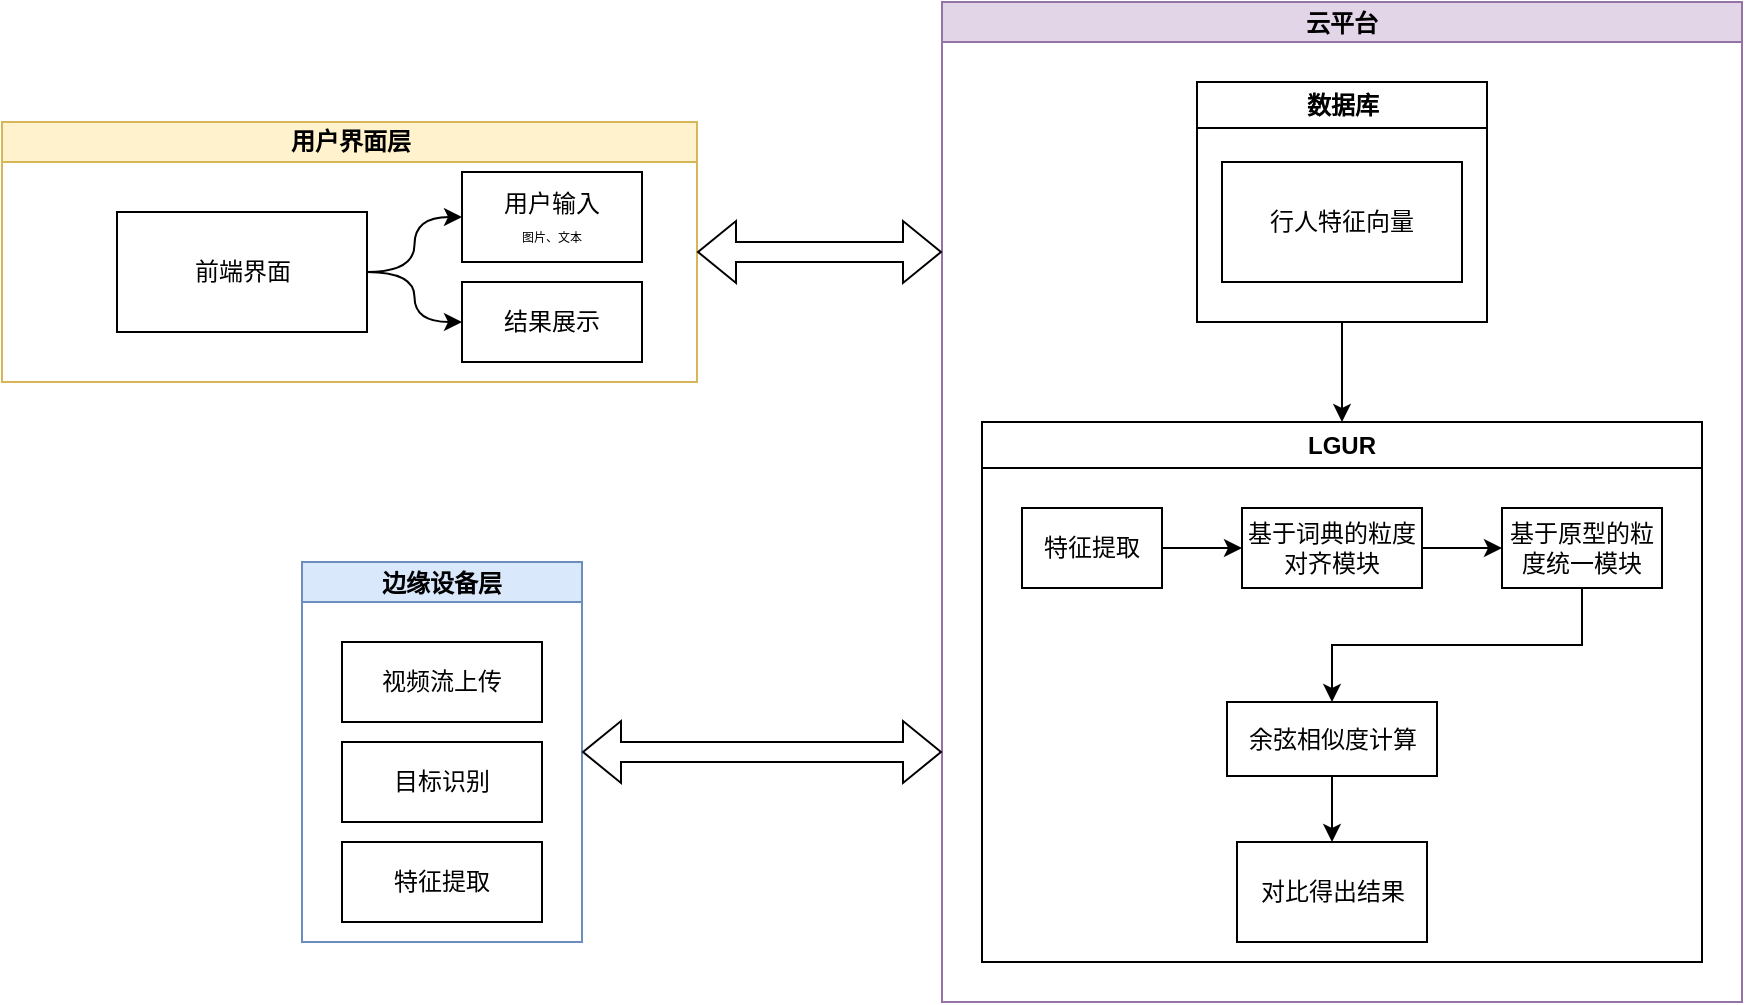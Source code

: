 <mxfile version="24.8.6">
  <diagram id="prtHgNgQTEPvFCAcTncT" name="Page-1">
    <mxGraphModel dx="922" dy="697" grid="1" gridSize="10" guides="1" tooltips="1" connect="1" arrows="1" fold="1" page="1" pageScale="1" pageWidth="827" pageHeight="1169" math="0" shadow="0">
      <root>
        <mxCell id="0" />
        <mxCell id="1" parent="0" />
        <mxCell id="dNxyNK7c78bLwvsdeMH5-11" value="用户界面层" style="swimlane;html=1;startSize=20;horizontal=1;containerType=tree;glass=0;fillColor=#fff2cc;strokeColor=#d6b656;" parent="1" vertex="1">
          <mxGeometry x="20" y="100" width="347.5" height="130" as="geometry" />
        </mxCell>
        <mxCell id="XJMQIK7YwNs6-fbvPwkj-11" value="前端界面" style="rounded=0;whiteSpace=wrap;html=1;" parent="dNxyNK7c78bLwvsdeMH5-11" vertex="1">
          <mxGeometry x="57.5" y="45" width="125" height="60" as="geometry" />
        </mxCell>
        <mxCell id="XJMQIK7YwNs6-fbvPwkj-80" style="edgeStyle=orthogonalEdgeStyle;rounded=0;orthogonalLoop=1;jettySize=auto;html=1;exitX=1;exitY=0.5;exitDx=0;exitDy=0;entryX=0;entryY=0.5;entryDx=0;entryDy=0;curved=1;" parent="dNxyNK7c78bLwvsdeMH5-11" source="XJMQIK7YwNs6-fbvPwkj-11" target="XJMQIK7YwNs6-fbvPwkj-81" edge="1">
          <mxGeometry relative="1" as="geometry">
            <mxPoint x="180" y="145" as="sourcePoint" />
          </mxGeometry>
        </mxCell>
        <mxCell id="XJMQIK7YwNs6-fbvPwkj-81" value="用户输入&lt;div&gt;&lt;font style=&quot;font-size: 6px;&quot;&gt;图片、文本&lt;/font&gt;&lt;/div&gt;" style="rounded=0;whiteSpace=wrap;html=1;" parent="dNxyNK7c78bLwvsdeMH5-11" vertex="1">
          <mxGeometry x="230" y="25" width="90" height="45" as="geometry" />
        </mxCell>
        <mxCell id="XJMQIK7YwNs6-fbvPwkj-82" style="edgeStyle=orthogonalEdgeStyle;rounded=0;orthogonalLoop=1;jettySize=auto;html=1;exitX=1;exitY=0.5;exitDx=0;exitDy=0;entryX=0;entryY=0.5;entryDx=0;entryDy=0;curved=1;" parent="dNxyNK7c78bLwvsdeMH5-11" source="XJMQIK7YwNs6-fbvPwkj-11" target="XJMQIK7YwNs6-fbvPwkj-83" edge="1">
          <mxGeometry relative="1" as="geometry">
            <mxPoint x="180" y="145" as="sourcePoint" />
          </mxGeometry>
        </mxCell>
        <mxCell id="XJMQIK7YwNs6-fbvPwkj-83" value="结果展示" style="rounded=0;whiteSpace=wrap;html=1;" parent="dNxyNK7c78bLwvsdeMH5-11" vertex="1">
          <mxGeometry x="230" y="80" width="90" height="40" as="geometry" />
        </mxCell>
        <mxCell id="XJMQIK7YwNs6-fbvPwkj-16" value="边缘设备层" style="swimlane;startSize=20;horizontal=1;childLayout=treeLayout;horizontalTree=0;sortEdges=1;resizable=0;containerType=tree;fontSize=12;fillColor=#dae8fc;strokeColor=#6c8ebf;" parent="1" vertex="1">
          <mxGeometry x="170" y="320" width="140" height="190" as="geometry" />
        </mxCell>
        <mxCell id="XJMQIK7YwNs6-fbvPwkj-93" value="视频流上传" style="whiteSpace=wrap;html=1;" parent="XJMQIK7YwNs6-fbvPwkj-16" vertex="1">
          <mxGeometry x="20" y="40" width="100" height="40" as="geometry" />
        </mxCell>
        <mxCell id="XJMQIK7YwNs6-fbvPwkj-94" value="目标识别" style="whiteSpace=wrap;html=1;" parent="XJMQIK7YwNs6-fbvPwkj-16" vertex="1">
          <mxGeometry x="20" y="90" width="100" height="40" as="geometry" />
        </mxCell>
        <mxCell id="XJMQIK7YwNs6-fbvPwkj-95" value="特征提取" style="whiteSpace=wrap;html=1;" parent="XJMQIK7YwNs6-fbvPwkj-16" vertex="1">
          <mxGeometry x="20" y="140" width="100" height="40" as="geometry" />
        </mxCell>
        <mxCell id="XJMQIK7YwNs6-fbvPwkj-23" value="云平台" style="swimlane;startSize=20;horizontal=1;childLayout=treeLayout;horizontalTree=0;sortEdges=1;resizable=0;containerType=tree;fontSize=12;fillColor=#e1d5e7;strokeColor=#9673a6;" parent="1" vertex="1">
          <mxGeometry x="490" y="40" width="400" height="500" as="geometry" />
        </mxCell>
        <mxCell id="jY799RlN4JHG7ZUcP95K-8" value="数据库" style="swimlane;whiteSpace=wrap;html=1;" vertex="1" parent="XJMQIK7YwNs6-fbvPwkj-23">
          <mxGeometry x="127.5" y="40" width="145" height="120" as="geometry" />
        </mxCell>
        <mxCell id="jY799RlN4JHG7ZUcP95K-9" value="行人特征向量" style="whiteSpace=wrap;html=1;" vertex="1" parent="jY799RlN4JHG7ZUcP95K-8">
          <mxGeometry x="12.5" y="40" width="120" height="60" as="geometry" />
        </mxCell>
        <mxCell id="jY799RlN4JHG7ZUcP95K-11" value="" style="edgeStyle=orthogonalEdgeStyle;rounded=0;orthogonalLoop=1;jettySize=auto;html=1;" edge="1" source="jY799RlN4JHG7ZUcP95K-8" target="jY799RlN4JHG7ZUcP95K-12" parent="XJMQIK7YwNs6-fbvPwkj-23">
          <mxGeometry relative="1" as="geometry" />
        </mxCell>
        <mxCell id="jY799RlN4JHG7ZUcP95K-12" value="LGUR" style="swimlane;whiteSpace=wrap;html=1;" vertex="1" parent="XJMQIK7YwNs6-fbvPwkj-23">
          <mxGeometry x="20" y="210" width="360" height="270" as="geometry" />
        </mxCell>
        <mxCell id="jY799RlN4JHG7ZUcP95K-16" value="" style="edgeStyle=orthogonalEdgeStyle;rounded=0;orthogonalLoop=1;jettySize=auto;html=1;" edge="1" parent="jY799RlN4JHG7ZUcP95K-12" source="jY799RlN4JHG7ZUcP95K-13" target="jY799RlN4JHG7ZUcP95K-15">
          <mxGeometry relative="1" as="geometry" />
        </mxCell>
        <mxCell id="jY799RlN4JHG7ZUcP95K-13" value="&lt;span style=&quot;line-height: 125%;&quot;&gt;&lt;font style=&quot;font-size: 12px;&quot;&gt;特征提取&lt;/font&gt;&lt;/span&gt;" style="whiteSpace=wrap;html=1;" vertex="1" parent="jY799RlN4JHG7ZUcP95K-12">
          <mxGeometry x="20" y="43" width="70" height="40" as="geometry" />
        </mxCell>
        <mxCell id="jY799RlN4JHG7ZUcP95K-15" value="&lt;span style=&quot;line-height: 125%;&quot;&gt;&lt;font style=&quot;font-size: 12px;&quot;&gt;基于词典的粒度对齐模块&lt;/font&gt;&lt;/span&gt;" style="whiteSpace=wrap;html=1;" vertex="1" parent="jY799RlN4JHG7ZUcP95K-12">
          <mxGeometry x="130" y="43" width="90" height="40" as="geometry" />
        </mxCell>
        <mxCell id="jY799RlN4JHG7ZUcP95K-54" style="edgeStyle=orthogonalEdgeStyle;rounded=0;orthogonalLoop=1;jettySize=auto;html=1;exitX=0.5;exitY=1;exitDx=0;exitDy=0;entryX=0.5;entryY=0;entryDx=0;entryDy=0;" edge="1" parent="jY799RlN4JHG7ZUcP95K-12" source="jY799RlN4JHG7ZUcP95K-17" target="jY799RlN4JHG7ZUcP95K-52">
          <mxGeometry relative="1" as="geometry" />
        </mxCell>
        <mxCell id="jY799RlN4JHG7ZUcP95K-17" value="&lt;span style=&quot;line-height: 125%;&quot;&gt;&lt;font style=&quot;font-size: 12px;&quot;&gt;基于原型的粒度统一模块&lt;/font&gt;&lt;/span&gt;" style="whiteSpace=wrap;html=1;" vertex="1" parent="jY799RlN4JHG7ZUcP95K-12">
          <mxGeometry x="260" y="43" width="80" height="40" as="geometry" />
        </mxCell>
        <mxCell id="jY799RlN4JHG7ZUcP95K-18" value="" style="edgeStyle=orthogonalEdgeStyle;rounded=0;orthogonalLoop=1;jettySize=auto;html=1;" edge="1" parent="jY799RlN4JHG7ZUcP95K-12" source="jY799RlN4JHG7ZUcP95K-15" target="jY799RlN4JHG7ZUcP95K-17">
          <mxGeometry relative="1" as="geometry" />
        </mxCell>
        <mxCell id="jY799RlN4JHG7ZUcP95K-57" value="" style="edgeStyle=orthogonalEdgeStyle;rounded=0;orthogonalLoop=1;jettySize=auto;html=1;" edge="1" parent="jY799RlN4JHG7ZUcP95K-12" source="jY799RlN4JHG7ZUcP95K-52" target="jY799RlN4JHG7ZUcP95K-56">
          <mxGeometry relative="1" as="geometry" />
        </mxCell>
        <mxCell id="jY799RlN4JHG7ZUcP95K-52" value="余弦相似度计算" style="rounded=0;whiteSpace=wrap;html=1;" vertex="1" parent="jY799RlN4JHG7ZUcP95K-12">
          <mxGeometry x="122.5" y="140" width="105" height="37" as="geometry" />
        </mxCell>
        <mxCell id="jY799RlN4JHG7ZUcP95K-56" value="对比得出结果" style="whiteSpace=wrap;html=1;rounded=0;" vertex="1" parent="jY799RlN4JHG7ZUcP95K-12">
          <mxGeometry x="127.5" y="210" width="95" height="50" as="geometry" />
        </mxCell>
        <mxCell id="jY799RlN4JHG7ZUcP95K-7" value="" style="shape=flexArrow;endArrow=classic;startArrow=classic;html=1;rounded=0;exitX=1;exitY=0.5;exitDx=0;exitDy=0;entryX=0;entryY=0.75;entryDx=0;entryDy=0;" edge="1" parent="1" source="XJMQIK7YwNs6-fbvPwkj-16" target="XJMQIK7YwNs6-fbvPwkj-23">
          <mxGeometry width="100" height="100" relative="1" as="geometry">
            <mxPoint x="420" y="330" as="sourcePoint" />
            <mxPoint x="520" y="230" as="targetPoint" />
          </mxGeometry>
        </mxCell>
        <mxCell id="jY799RlN4JHG7ZUcP95K-58" value="" style="shape=flexArrow;endArrow=classic;startArrow=classic;html=1;rounded=0;exitX=1;exitY=0.5;exitDx=0;exitDy=0;entryX=0;entryY=0.25;entryDx=0;entryDy=0;" edge="1" parent="1" source="dNxyNK7c78bLwvsdeMH5-11" target="XJMQIK7YwNs6-fbvPwkj-23">
          <mxGeometry width="100" height="100" relative="1" as="geometry">
            <mxPoint x="560" y="340" as="sourcePoint" />
            <mxPoint x="660" y="240" as="targetPoint" />
          </mxGeometry>
        </mxCell>
      </root>
    </mxGraphModel>
  </diagram>
</mxfile>
